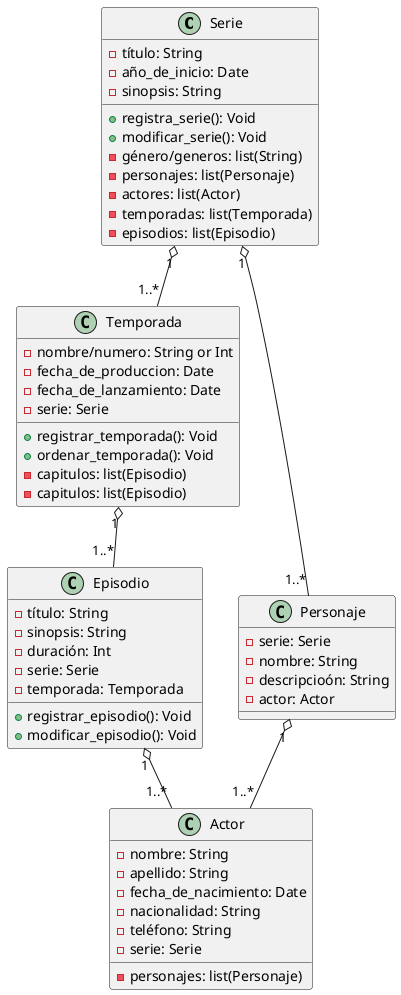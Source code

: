 @startuml Caso-Series

class Serie{
    + registra_serie(): Void
    + modificar_serie(): Void
    - título: String
    - año_de_inicio: Date
    - sinopsis: String
    - género/generos: list(String)
    - personajes: list(Personaje)
    - actores: list(Actor)
    - temporadas: list(Temporada)
    - episodios: list(Episodio)
}

class Temporada{
    + registrar_temporada(): Void
    + ordenar_temporada(): Void
    - nombre/numero: String or Int
    - capitulos: list(Episodio)
    - fecha_de_produccion: Date
    - fecha_de_lanzamiento: Date
    - capitulos: list(Episodio)
    -serie: Serie
}

class Episodio{
    + registrar_episodio(): Void
    + modificar_episodio(): Void
    - título: String
    - sinopsis: String
    - duración: Int
    - serie: Serie
    - temporada: Temporada
}

class Personaje{
    - serie: Serie
    - nombre: String
    - descripcioón: String
    - actor: Actor
}

class Actor{
    - nombre: String
    - apellido: String
    - fecha_de_nacimiento: Date
    - nacionalidad: String
    - teléfono: String
    - serie: Serie
    - personajes: list(Personaje)
}

Serie "1" o-- "1..*" Temporada
Temporada "1" o-- "1..*" Episodio
Serie "1" o-- "1..*" Personaje
Personaje "1" o-- "1..*" Actor
Episodio "1" o-- "1..*" Actor
@enduml